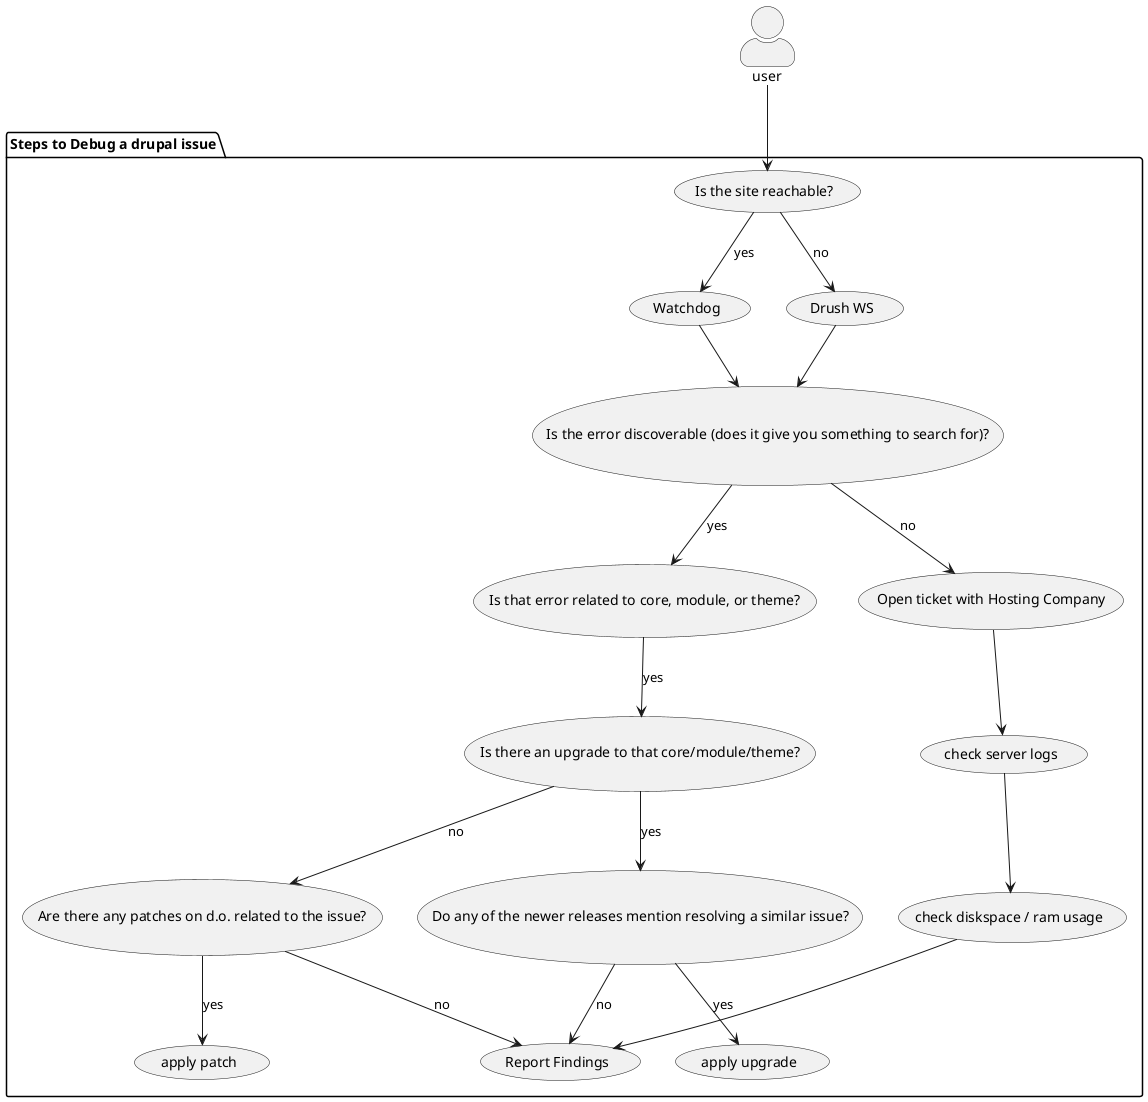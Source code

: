 @startuml
skinparam actorStyle awesome

package "Steps to Debug a drupal issue" as pack {
  usecase "Is the site reachable?" as rable
  usecase "Watchdog" as watchdog
  usecase "Drush WS" as drush_ws
  usecase "Is the error discoverable (does it give you something to search for)?" as see_error
  usecase "Is that error related to core, module, or theme?" as mt
  usecase "Is there an upgrade to that core/module/theme?" as mt_up
  usecase "Do any of the newer releases mention resolving a similar issue?" as mt_check
  usecase "Are there any patches on d.o. related to the issue?" as patchcheck
  usecase "apply upgrade" as upgrade
  usecase "apply patch" as patch
  usecase "Open ticket with Hosting Company" as hosting
  usecase "Report Findings" as stop
  usecase "check server logs" as log
  usecase "check diskspace / ram usage" as checks

}

:user: --> rable
rable --> watchdog : yes
rable --> drush_ws : no

drush_ws --> see_error
watchdog --> see_error
see_error --> hosting : no
hosting --> log
log --> checks
checks --> stop
see_error --> mt : yes
' hosting -> :user: : Restart with new info
mt --> mt_up : yes
mt_up --> patchcheck : no
mt_up --> mt_check : yes
mt_check --> upgrade : yes
mt_check --> stop : no
patchcheck --> patch: yes
patchcheck --> stop : no







@enduml
